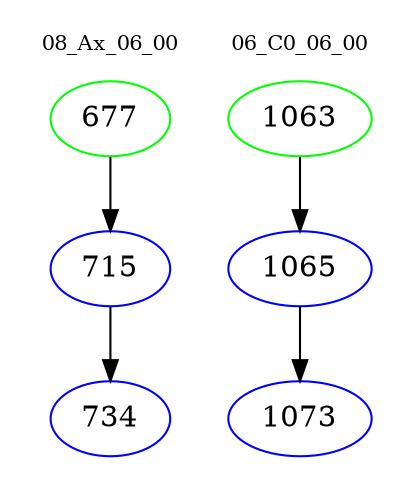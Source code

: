 digraph{
subgraph cluster_0 {
color = white
label = "08_Ax_06_00";
fontsize=10;
T0_677 [label="677", color="green"]
T0_677 -> T0_715 [color="black"]
T0_715 [label="715", color="blue"]
T0_715 -> T0_734 [color="black"]
T0_734 [label="734", color="blue"]
}
subgraph cluster_1 {
color = white
label = "06_C0_06_00";
fontsize=10;
T1_1063 [label="1063", color="green"]
T1_1063 -> T1_1065 [color="black"]
T1_1065 [label="1065", color="blue"]
T1_1065 -> T1_1073 [color="black"]
T1_1073 [label="1073", color="blue"]
}
}
